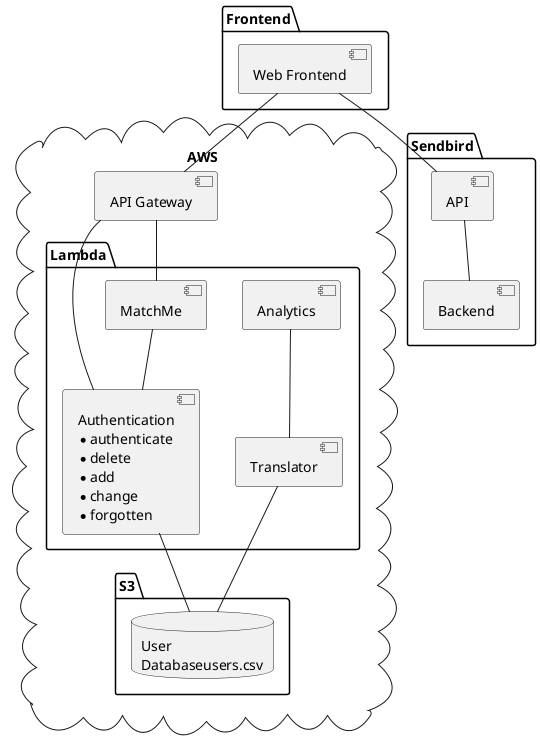 @startuml

cloud "AWS" {
	
	component "API Gateway" as api
	
	package "S3" {
		database "User\nDatabaseusers.csv" as db
	}
	
	package "Lambda" {
		component "Authentication\n* authenticate\n* delete\n* add\n* change\n* forgotten" as auth
		component "Analytics" as analytics
		component "MatchMe" as matchme
		component "Translator" as trans
	}
	auth -- db
	matchme -- auth
	trans -- db
	analytics -- trans
}

package "Frontend" {
	component "Web Frontend" as web

}

package "Sendbird" {
	component "API" as apisendbird
	component "Backend" as backend
	
	backend -u- apisendbird
}



web -d- api
web -d- apisendbird
api -d- matchme
api -d- auth

@enduml